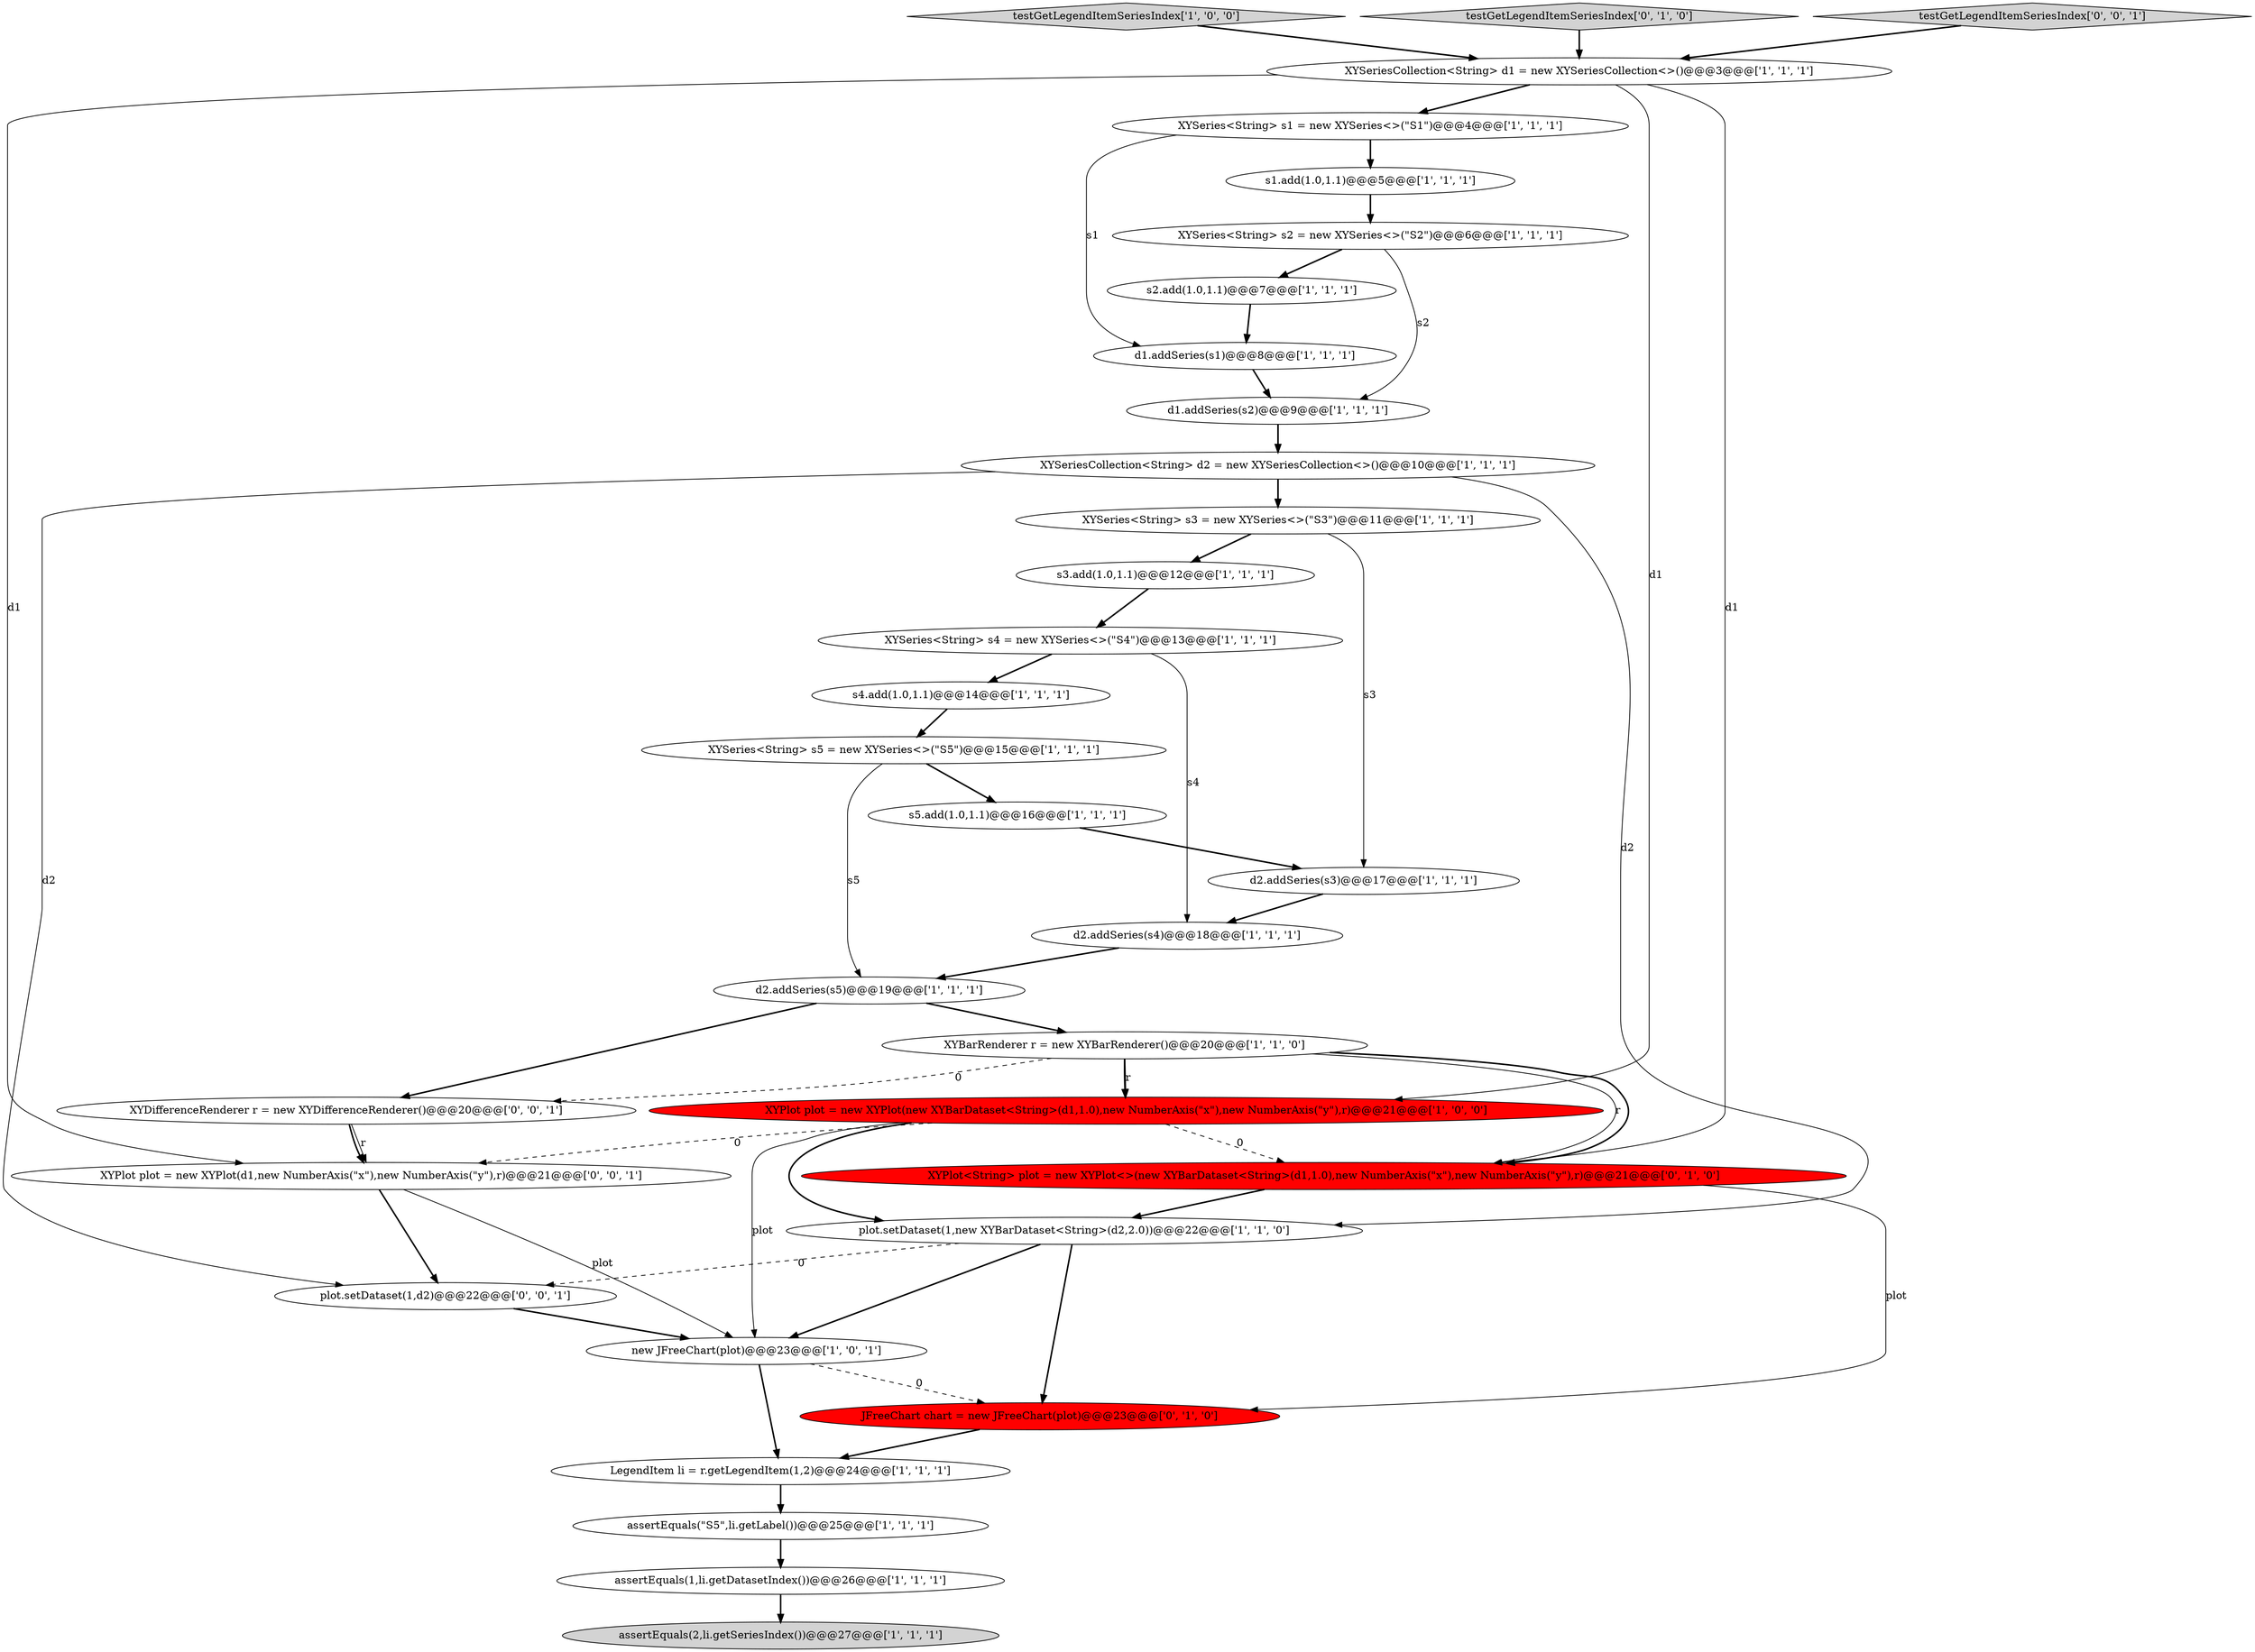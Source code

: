 digraph {
25 [style = filled, label = "assertEquals(1,li.getDatasetIndex())@@@26@@@['1', '1', '1']", fillcolor = white, shape = ellipse image = "AAA0AAABBB1BBB"];
21 [style = filled, label = "s3.add(1.0,1.1)@@@12@@@['1', '1', '1']", fillcolor = white, shape = ellipse image = "AAA0AAABBB1BBB"];
11 [style = filled, label = "d1.addSeries(s2)@@@9@@@['1', '1', '1']", fillcolor = white, shape = ellipse image = "AAA0AAABBB1BBB"];
23 [style = filled, label = "testGetLegendItemSeriesIndex['1', '0', '0']", fillcolor = lightgray, shape = diamond image = "AAA0AAABBB1BBB"];
3 [style = filled, label = "d2.addSeries(s4)@@@18@@@['1', '1', '1']", fillcolor = white, shape = ellipse image = "AAA0AAABBB1BBB"];
6 [style = filled, label = "assertEquals(\"S5\",li.getLabel())@@@25@@@['1', '1', '1']", fillcolor = white, shape = ellipse image = "AAA0AAABBB1BBB"];
24 [style = filled, label = "s2.add(1.0,1.1)@@@7@@@['1', '1', '1']", fillcolor = white, shape = ellipse image = "AAA0AAABBB1BBB"];
5 [style = filled, label = "d2.addSeries(s3)@@@17@@@['1', '1', '1']", fillcolor = white, shape = ellipse image = "AAA0AAABBB1BBB"];
27 [style = filled, label = "XYPlot<String> plot = new XYPlot<>(new XYBarDataset<String>(d1,1.0),new NumberAxis(\"x\"),new NumberAxis(\"y\"),r)@@@21@@@['0', '1', '0']", fillcolor = red, shape = ellipse image = "AAA1AAABBB2BBB"];
18 [style = filled, label = "new JFreeChart(plot)@@@23@@@['1', '0', '1']", fillcolor = white, shape = ellipse image = "AAA0AAABBB1BBB"];
8 [style = filled, label = "XYSeries<String> s2 = new XYSeries<>(\"S2\")@@@6@@@['1', '1', '1']", fillcolor = white, shape = ellipse image = "AAA0AAABBB1BBB"];
20 [style = filled, label = "XYSeries<String> s1 = new XYSeries<>(\"S1\")@@@4@@@['1', '1', '1']", fillcolor = white, shape = ellipse image = "AAA0AAABBB1BBB"];
31 [style = filled, label = "plot.setDataset(1,d2)@@@22@@@['0', '0', '1']", fillcolor = white, shape = ellipse image = "AAA0AAABBB3BBB"];
2 [style = filled, label = "s1.add(1.0,1.1)@@@5@@@['1', '1', '1']", fillcolor = white, shape = ellipse image = "AAA0AAABBB1BBB"];
13 [style = filled, label = "s4.add(1.0,1.1)@@@14@@@['1', '1', '1']", fillcolor = white, shape = ellipse image = "AAA0AAABBB1BBB"];
14 [style = filled, label = "XYSeries<String> s5 = new XYSeries<>(\"S5\")@@@15@@@['1', '1', '1']", fillcolor = white, shape = ellipse image = "AAA0AAABBB1BBB"];
16 [style = filled, label = "XYSeriesCollection<String> d1 = new XYSeriesCollection<>()@@@3@@@['1', '1', '1']", fillcolor = white, shape = ellipse image = "AAA0AAABBB1BBB"];
12 [style = filled, label = "XYSeries<String> s4 = new XYSeries<>(\"S4\")@@@13@@@['1', '1', '1']", fillcolor = white, shape = ellipse image = "AAA0AAABBB1BBB"];
17 [style = filled, label = "plot.setDataset(1,new XYBarDataset<String>(d2,2.0))@@@22@@@['1', '1', '0']", fillcolor = white, shape = ellipse image = "AAA0AAABBB1BBB"];
28 [style = filled, label = "testGetLegendItemSeriesIndex['0', '1', '0']", fillcolor = lightgray, shape = diamond image = "AAA0AAABBB2BBB"];
30 [style = filled, label = "XYDifferenceRenderer r = new XYDifferenceRenderer()@@@20@@@['0', '0', '1']", fillcolor = white, shape = ellipse image = "AAA0AAABBB3BBB"];
22 [style = filled, label = "assertEquals(2,li.getSeriesIndex())@@@27@@@['1', '1', '1']", fillcolor = lightgray, shape = ellipse image = "AAA0AAABBB1BBB"];
26 [style = filled, label = "JFreeChart chart = new JFreeChart(plot)@@@23@@@['0', '1', '0']", fillcolor = red, shape = ellipse image = "AAA1AAABBB2BBB"];
7 [style = filled, label = "XYBarRenderer r = new XYBarRenderer()@@@20@@@['1', '1', '0']", fillcolor = white, shape = ellipse image = "AAA0AAABBB1BBB"];
10 [style = filled, label = "XYSeries<String> s3 = new XYSeries<>(\"S3\")@@@11@@@['1', '1', '1']", fillcolor = white, shape = ellipse image = "AAA0AAABBB1BBB"];
15 [style = filled, label = "s5.add(1.0,1.1)@@@16@@@['1', '1', '1']", fillcolor = white, shape = ellipse image = "AAA0AAABBB1BBB"];
4 [style = filled, label = "XYPlot plot = new XYPlot(new XYBarDataset<String>(d1,1.0),new NumberAxis(\"x\"),new NumberAxis(\"y\"),r)@@@21@@@['1', '0', '0']", fillcolor = red, shape = ellipse image = "AAA1AAABBB1BBB"];
32 [style = filled, label = "testGetLegendItemSeriesIndex['0', '0', '1']", fillcolor = lightgray, shape = diamond image = "AAA0AAABBB3BBB"];
0 [style = filled, label = "LegendItem li = r.getLegendItem(1,2)@@@24@@@['1', '1', '1']", fillcolor = white, shape = ellipse image = "AAA0AAABBB1BBB"];
29 [style = filled, label = "XYPlot plot = new XYPlot(d1,new NumberAxis(\"x\"),new NumberAxis(\"y\"),r)@@@21@@@['0', '0', '1']", fillcolor = white, shape = ellipse image = "AAA0AAABBB3BBB"];
1 [style = filled, label = "d2.addSeries(s5)@@@19@@@['1', '1', '1']", fillcolor = white, shape = ellipse image = "AAA0AAABBB1BBB"];
9 [style = filled, label = "XYSeriesCollection<String> d2 = new XYSeriesCollection<>()@@@10@@@['1', '1', '1']", fillcolor = white, shape = ellipse image = "AAA0AAABBB1BBB"];
19 [style = filled, label = "d1.addSeries(s1)@@@8@@@['1', '1', '1']", fillcolor = white, shape = ellipse image = "AAA0AAABBB1BBB"];
5->3 [style = bold, label=""];
16->4 [style = solid, label="d1"];
23->16 [style = bold, label=""];
17->26 [style = bold, label=""];
24->19 [style = bold, label=""];
9->31 [style = solid, label="d2"];
4->17 [style = bold, label=""];
9->17 [style = solid, label="d2"];
3->1 [style = bold, label=""];
25->22 [style = bold, label=""];
0->6 [style = bold, label=""];
6->25 [style = bold, label=""];
29->31 [style = bold, label=""];
4->27 [style = dashed, label="0"];
31->18 [style = bold, label=""];
19->11 [style = bold, label=""];
10->5 [style = solid, label="s3"];
27->26 [style = solid, label="plot"];
30->29 [style = solid, label="r"];
10->21 [style = bold, label=""];
7->4 [style = bold, label=""];
9->10 [style = bold, label=""];
32->16 [style = bold, label=""];
1->30 [style = bold, label=""];
11->9 [style = bold, label=""];
7->27 [style = solid, label="r"];
28->16 [style = bold, label=""];
1->7 [style = bold, label=""];
16->29 [style = solid, label="d1"];
30->29 [style = bold, label=""];
17->31 [style = dashed, label="0"];
15->5 [style = bold, label=""];
21->12 [style = bold, label=""];
20->2 [style = bold, label=""];
12->13 [style = bold, label=""];
26->0 [style = bold, label=""];
12->3 [style = solid, label="s4"];
14->1 [style = solid, label="s5"];
16->27 [style = solid, label="d1"];
29->18 [style = solid, label="plot"];
8->11 [style = solid, label="s2"];
4->18 [style = solid, label="plot"];
20->19 [style = solid, label="s1"];
7->30 [style = dashed, label="0"];
27->17 [style = bold, label=""];
7->27 [style = bold, label=""];
14->15 [style = bold, label=""];
4->29 [style = dashed, label="0"];
16->20 [style = bold, label=""];
7->4 [style = solid, label="r"];
13->14 [style = bold, label=""];
18->0 [style = bold, label=""];
17->18 [style = bold, label=""];
18->26 [style = dashed, label="0"];
2->8 [style = bold, label=""];
8->24 [style = bold, label=""];
}
